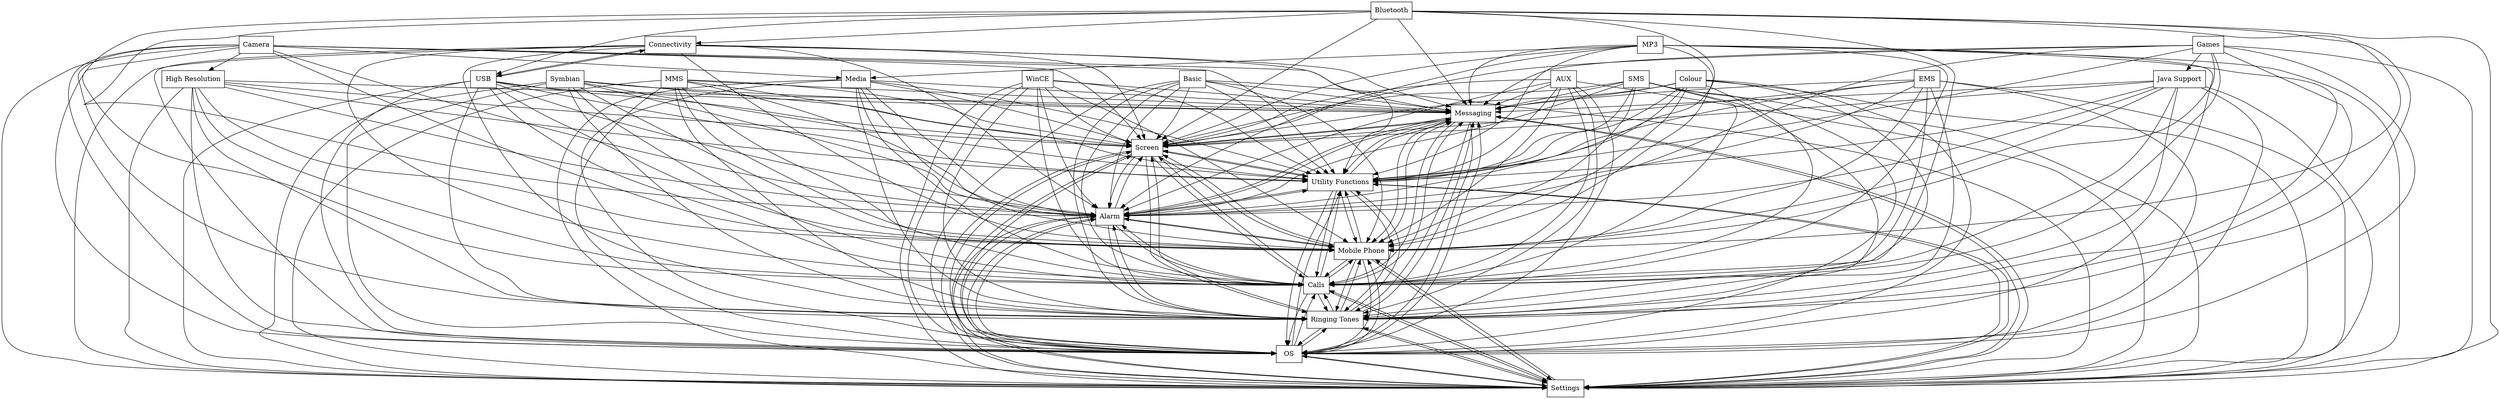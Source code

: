 digraph{
graph [rankdir=TB];
node [shape=box];
edge [arrowhead=normal];
0[label="Java Support",]
1[label="Bluetooth",]
2[label="Connectivity",]
3[label="Colour",]
4[label="Symbian",]
5[label="MP3",]
6[label="MMS",]
7[label="Messaging",]
8[label="Screen",]
9[label="Media",]
10[label="Camera",]
11[label="Settings",]
12[label="OS",]
13[label="Ringing Tones",]
14[label="EMS",]
15[label="Calls",]
16[label="Mobile Phone",]
17[label="High Resolution",]
18[label="WinCE",]
19[label="Alarm",]
20[label="Basic",]
21[label="USB",]
22[label="Games",]
23[label="AUX",]
24[label="SMS",]
25[label="Utility Functions",]
0->7[label="",]
0->8[label="",]
0->11[label="",]
0->12[label="",]
0->13[label="",]
0->15[label="",]
0->16[label="",]
0->19[label="",]
0->25[label="",]
1->2[label="",]
1->7[label="",]
1->8[label="",]
1->11[label="",]
1->12[label="",]
1->13[label="",]
1->15[label="",]
1->16[label="",]
1->19[label="",]
1->21[label="",]
1->25[label="",]
2->7[label="",]
2->8[label="",]
2->11[label="",]
2->12[label="",]
2->13[label="",]
2->15[label="",]
2->16[label="",]
2->19[label="",]
2->21[label="",]
2->25[label="",]
3->7[label="",]
3->8[label="",]
3->11[label="",]
3->12[label="",]
3->13[label="",]
3->15[label="",]
3->16[label="",]
3->19[label="",]
3->25[label="",]
4->7[label="",]
4->8[label="",]
4->11[label="",]
4->12[label="",]
4->13[label="",]
4->15[label="",]
4->16[label="",]
4->19[label="",]
4->25[label="",]
5->7[label="",]
5->8[label="",]
5->9[label="",]
5->11[label="",]
5->12[label="",]
5->13[label="",]
5->15[label="",]
5->16[label="",]
5->19[label="",]
5->25[label="",]
6->7[label="",]
6->8[label="",]
6->11[label="",]
6->12[label="",]
6->13[label="",]
6->15[label="",]
6->16[label="",]
6->19[label="",]
6->25[label="",]
7->8[label="",]
7->11[label="",]
7->12[label="",]
7->13[label="",]
7->15[label="",]
7->16[label="",]
7->19[label="",]
7->25[label="",]
8->7[label="",]
8->11[label="",]
8->12[label="",]
8->13[label="",]
8->15[label="",]
8->16[label="",]
8->19[label="",]
8->25[label="",]
9->7[label="",]
9->8[label="",]
9->11[label="",]
9->12[label="",]
9->13[label="",]
9->15[label="",]
9->16[label="",]
9->19[label="",]
9->25[label="",]
10->7[label="",]
10->8[label="",]
10->9[label="",]
10->11[label="",]
10->12[label="",]
10->13[label="",]
10->15[label="",]
10->16[label="",]
10->17[label="",]
10->19[label="",]
10->25[label="",]
11->7[label="",]
11->8[label="",]
11->12[label="",]
11->13[label="",]
11->15[label="",]
11->16[label="",]
11->19[label="",]
11->25[label="",]
12->7[label="",]
12->8[label="",]
12->11[label="",]
12->13[label="",]
12->15[label="",]
12->16[label="",]
12->19[label="",]
12->25[label="",]
13->7[label="",]
13->8[label="",]
13->11[label="",]
13->12[label="",]
13->15[label="",]
13->16[label="",]
13->19[label="",]
13->25[label="",]
14->7[label="",]
14->8[label="",]
14->11[label="",]
14->12[label="",]
14->13[label="",]
14->15[label="",]
14->16[label="",]
14->19[label="",]
14->25[label="",]
15->7[label="",]
15->8[label="",]
15->11[label="",]
15->12[label="",]
15->13[label="",]
15->16[label="",]
15->19[label="",]
15->25[label="",]
16->7[label="",]
16->8[label="",]
16->11[label="",]
16->12[label="",]
16->13[label="",]
16->15[label="",]
16->19[label="",]
16->25[label="",]
17->7[label="",]
17->8[label="",]
17->11[label="",]
17->12[label="",]
17->13[label="",]
17->15[label="",]
17->16[label="",]
17->19[label="",]
17->25[label="",]
18->7[label="",]
18->8[label="",]
18->11[label="",]
18->12[label="",]
18->13[label="",]
18->15[label="",]
18->16[label="",]
18->19[label="",]
18->25[label="",]
19->7[label="",]
19->8[label="",]
19->11[label="",]
19->12[label="",]
19->13[label="",]
19->15[label="",]
19->16[label="",]
19->25[label="",]
20->7[label="",]
20->8[label="",]
20->11[label="",]
20->12[label="",]
20->13[label="",]
20->15[label="",]
20->16[label="",]
20->19[label="",]
20->25[label="",]
21->2[label="",]
21->7[label="",]
21->8[label="",]
21->11[label="",]
21->12[label="",]
21->13[label="",]
21->15[label="",]
21->16[label="",]
21->19[label="",]
21->25[label="",]
22->0[label="",]
22->7[label="",]
22->8[label="",]
22->11[label="",]
22->12[label="",]
22->13[label="",]
22->15[label="",]
22->16[label="",]
22->19[label="",]
22->25[label="",]
23->7[label="",]
23->8[label="",]
23->11[label="",]
23->12[label="",]
23->13[label="",]
23->15[label="",]
23->16[label="",]
23->19[label="",]
23->25[label="",]
24->7[label="",]
24->8[label="",]
24->11[label="",]
24->12[label="",]
24->13[label="",]
24->15[label="",]
24->16[label="",]
24->19[label="",]
24->25[label="",]
25->7[label="",]
25->8[label="",]
25->11[label="",]
25->12[label="",]
25->13[label="",]
25->15[label="",]
25->16[label="",]
25->19[label="",]
}
